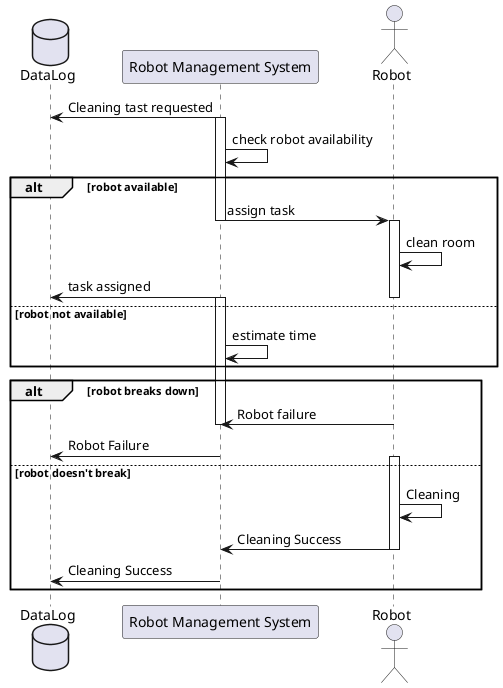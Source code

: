 @startuml Data_Log

database DataLog as DL
participant "Robot Management System" as RMS
actor Robot

RMS -> DL: Cleaning tast requested

activate RMS
RMS -> RMS: check robot availability

alt robot available
RMS -> Robot: assign task
deactivate RMS
activate Robot
Robot -> Robot: clean room
RMS -> DL: task assigned 
deactivate Robot

else robot not available

activate RMS
RMS -> RMS: estimate time
end

alt robot breaks down
Robot -> RMS: Robot failure
deactivate RMS
RMS -> DL: Robot Failure

activate Robot
else robot doesn't break
Robot -> Robot: Cleaning
Robot -> RMS: Cleaning Success
deactivate Robot
RMS -> DL: Cleaning Success
end
@enduml Data_Log

